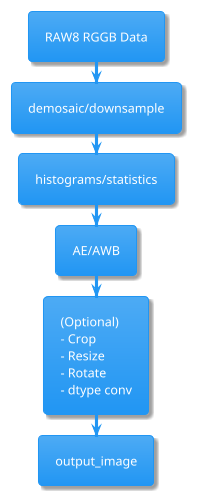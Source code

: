 @startuml
!theme materia

:RAW8 RGGB Data;
:demosaic/downsample;
:histograms/statistics;
:AE/AWB;
:(Optional)
- Crop
- Resize
- Rotate
- dtype conv;
:output_image;

@enduml
